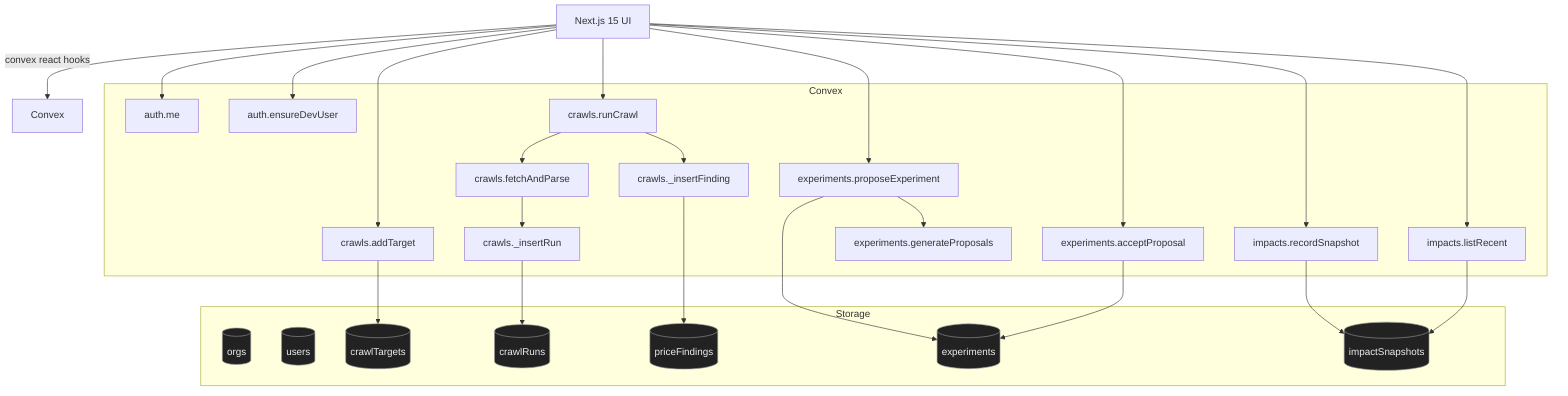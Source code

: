 flowchart TD
    A[Next.js 15 UI] -->|convex react hooks| B[Convex]
    subgraph Convex
      B1[crawls.addTarget]
      B2[crawls.runCrawl]
      B3[crawls.fetchAndParse]
      B4[crawls._insertRun]
      B5[crawls._insertFinding]
      B6[experiments.generateProposals]
      B7[experiments.proposeExperiment]
      B8[experiments.acceptProposal]
      B9[impacts.recordSnapshot]
      B10[impacts.listRecent]
      B11[auth.me]
      B12[auth.ensureDevUser]
    end

    subgraph Storage
      S1[(orgs)]
      S2[(users)]
      S3[(crawlTargets)]
      S4[(crawlRuns)]
      S5[(priceFindings)]
      S6[(experiments)]
      S7[(impactSnapshots)]
    end

    A --> B11
    A --> B12
    A --> B1 --> S3
    A --> B2 --> B3 --> B4 --> S4
    B2 --> B5 --> S5
    A --> B7 --> S6
    B7 --> B6
    A --> B8 --> S6
    A --> B9 --> S7
    A --> B10 --> S7

    classDef store fill:#222,stroke:#999,color:#eee;
    class S1,S2,S3,S4,S5,S6,S7 store;